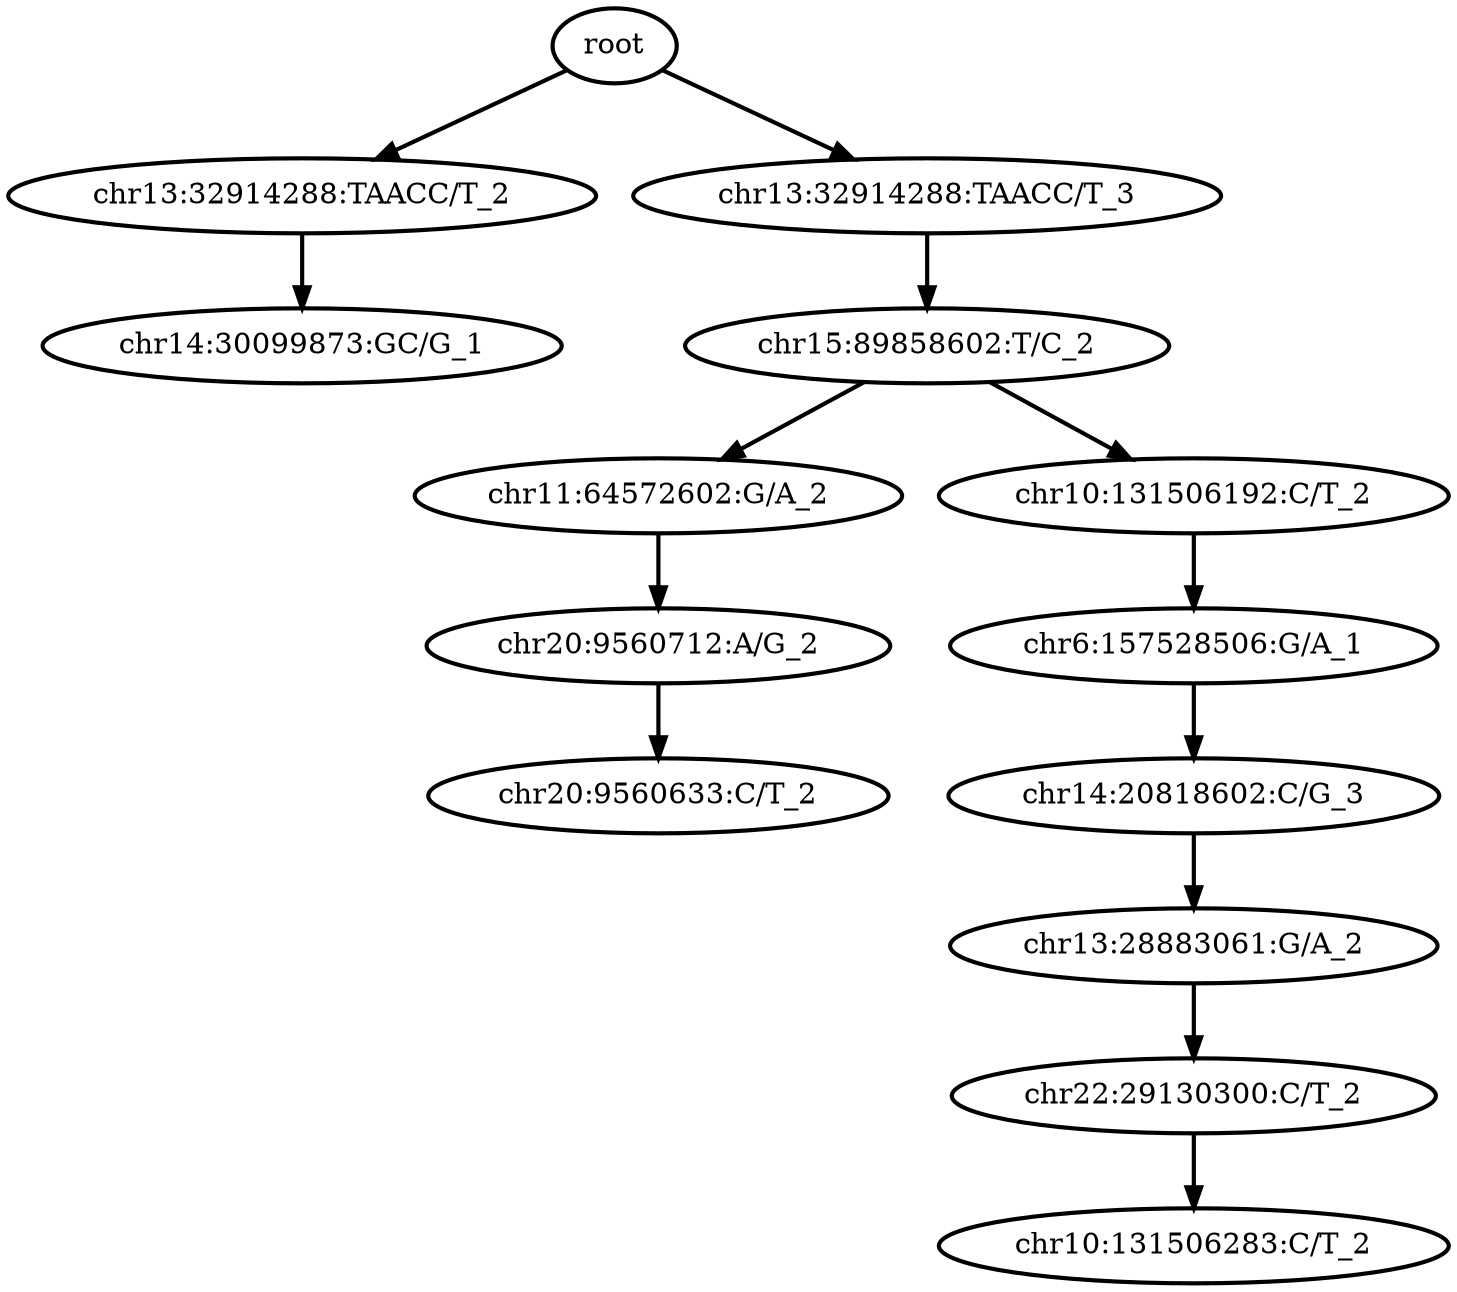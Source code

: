 digraph N {
	overlap="false"
	rankdir="TB"
	0 [label="root", style="bold"];
	1 [label="chr13:32914288:TAACC/T_2", style="bold"];
	2 [label="chr14:30099873:GC/G_1", style="bold"];
	3 [label="chr13:32914288:TAACC/T_3", style="bold"];
	4 [label="chr15:89858602:T/C_2", style="bold"];
	5 [label="chr11:64572602:G/A_2", style="bold"];
	6 [label="chr20:9560712:A/G_2", style="bold"];
	7 [label="chr20:9560633:C/T_2", style="bold"];
	8 [label="chr10:131506192:C/T_2", style="bold"];
	9 [label="chr6:157528506:G/A_1", style="bold"];
	10 [label="chr14:20818602:C/G_3", style="bold"];
	11 [label="chr13:28883061:G/A_2", style="bold"];
	12 [label="chr22:29130300:C/T_2", style="bold"];
	13 [label="chr10:131506283:C/T_2", style="bold"];
	0 -> 1 [style="bold"];
	0 -> 3 [style="bold"];
	1 -> 2 [style="bold"];
	3 -> 4 [style="bold"];
	4 -> 5 [style="bold"];
	4 -> 8 [style="bold"];
	5 -> 6 [style="bold"];
	6 -> 7 [style="bold"];
	8 -> 9 [style="bold"];
	9 -> 10 [style="bold"];
	10 -> 11 [style="bold"];
	11 -> 12 [style="bold"];
	12 -> 13 [style="bold"];
}